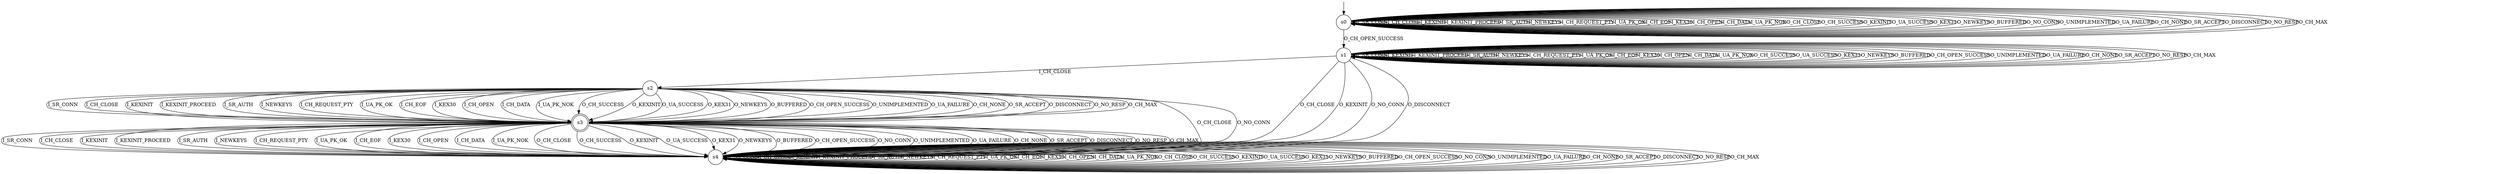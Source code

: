 digraph g {

	s0 [shape="circle" label="s0"];
	s1 [shape="circle" label="s1"];
	s2 [shape="circle" label="s2"];
	s3 [shape="doublecircle" label="s3"];
	s4 [shape="circle" label="s4"];
	s0 -> s0 [label="I_SR_CONN"];
	s0 -> s0 [label="I_CH_CLOSE"];
	s0 -> s0 [label="I_KEXINIT"];
	s0 -> s0 [label="I_KEXINIT_PROCEED"];
	s0 -> s0 [label="I_SR_AUTH"];
	s0 -> s0 [label="I_NEWKEYS"];
	s0 -> s0 [label="I_CH_REQUEST_PTY"];
	s0 -> s0 [label="I_UA_PK_OK"];
	s0 -> s0 [label="I_CH_EOF"];
	s0 -> s0 [label="I_KEX30"];
	s0 -> s0 [label="I_CH_OPEN"];
	s0 -> s0 [label="I_CH_DATA"];
	s0 -> s0 [label="I_UA_PK_NOK"];
	s0 -> s0 [label="O_CH_CLOSE"];
	s0 -> s0 [label="O_CH_SUCCESS"];
	s0 -> s0 [label="O_KEXINIT"];
	s0 -> s0 [label="O_UA_SUCCESS"];
	s0 -> s0 [label="O_KEX31"];
	s0 -> s0 [label="O_NEWKEYS"];
	s0 -> s0 [label="O_BUFFERED"];
	s0 -> s1 [label="O_CH_OPEN_SUCCESS"];
	s0 -> s0 [label="O_NO_CONN"];
	s0 -> s0 [label="O_UNIMPLEMENTED"];
	s0 -> s0 [label="O_UA_FAILURE"];
	s0 -> s0 [label="O_CH_NONE"];
	s0 -> s0 [label="O_SR_ACCEPT"];
	s0 -> s0 [label="O_DISCONNECT"];
	s0 -> s0 [label="O_NO_RESP"];
	s0 -> s0 [label="O_CH_MAX"];
	s1 -> s1 [label="I_SR_CONN"];
	s1 -> s2 [label="I_CH_CLOSE"];
	s1 -> s1 [label="I_KEXINIT"];
	s1 -> s1 [label="I_KEXINIT_PROCEED"];
	s1 -> s1 [label="I_SR_AUTH"];
	s1 -> s1 [label="I_NEWKEYS"];
	s1 -> s1 [label="I_CH_REQUEST_PTY"];
	s1 -> s1 [label="I_UA_PK_OK"];
	s1 -> s1 [label="I_CH_EOF"];
	s1 -> s1 [label="I_KEX30"];
	s1 -> s1 [label="I_CH_OPEN"];
	s1 -> s1 [label="I_CH_DATA"];
	s1 -> s1 [label="I_UA_PK_NOK"];
	s1 -> s4 [label="O_CH_CLOSE"];
	s1 -> s1 [label="O_CH_SUCCESS"];
	s1 -> s4 [label="O_KEXINIT"];
	s1 -> s1 [label="O_UA_SUCCESS"];
	s1 -> s1 [label="O_KEX31"];
	s1 -> s1 [label="O_NEWKEYS"];
	s1 -> s1 [label="O_BUFFERED"];
	s1 -> s1 [label="O_CH_OPEN_SUCCESS"];
	s1 -> s4 [label="O_NO_CONN"];
	s1 -> s1 [label="O_UNIMPLEMENTED"];
	s1 -> s1 [label="O_UA_FAILURE"];
	s1 -> s1 [label="O_CH_NONE"];
	s1 -> s1 [label="O_SR_ACCEPT"];
	s1 -> s4 [label="O_DISCONNECT"];
	s1 -> s1 [label="O_NO_RESP"];
	s1 -> s1 [label="O_CH_MAX"];
	s2 -> s3 [label="I_SR_CONN"];
	s2 -> s3 [label="I_CH_CLOSE"];
	s2 -> s3 [label="I_KEXINIT"];
	s2 -> s3 [label="I_KEXINIT_PROCEED"];
	s2 -> s3 [label="I_SR_AUTH"];
	s2 -> s3 [label="I_NEWKEYS"];
	s2 -> s3 [label="I_CH_REQUEST_PTY"];
	s2 -> s3 [label="I_UA_PK_OK"];
	s2 -> s3 [label="I_CH_EOF"];
	s2 -> s3 [label="I_KEX30"];
	s2 -> s3 [label="I_CH_OPEN"];
	s2 -> s3 [label="I_CH_DATA"];
	s2 -> s3 [label="I_UA_PK_NOK"];
	s2 -> s4 [label="O_CH_CLOSE"];
	s2 -> s3 [label="O_CH_SUCCESS"];
	s2 -> s3 [label="O_KEXINIT"];
	s2 -> s3 [label="O_UA_SUCCESS"];
	s2 -> s3 [label="O_KEX31"];
	s2 -> s3 [label="O_NEWKEYS"];
	s2 -> s3 [label="O_BUFFERED"];
	s2 -> s3 [label="O_CH_OPEN_SUCCESS"];
	s2 -> s4 [label="O_NO_CONN"];
	s2 -> s3 [label="O_UNIMPLEMENTED"];
	s2 -> s3 [label="O_UA_FAILURE"];
	s2 -> s3 [label="O_CH_NONE"];
	s2 -> s3 [label="O_SR_ACCEPT"];
	s2 -> s3 [label="O_DISCONNECT"];
	s2 -> s3 [label="O_NO_RESP"];
	s2 -> s3 [label="O_CH_MAX"];
	s3 -> s4 [label="I_SR_CONN"];
	s3 -> s4 [label="I_CH_CLOSE"];
	s3 -> s4 [label="I_KEXINIT"];
	s3 -> s4 [label="I_KEXINIT_PROCEED"];
	s3 -> s4 [label="I_SR_AUTH"];
	s3 -> s4 [label="I_NEWKEYS"];
	s3 -> s4 [label="I_CH_REQUEST_PTY"];
	s3 -> s4 [label="I_UA_PK_OK"];
	s3 -> s4 [label="I_CH_EOF"];
	s3 -> s4 [label="I_KEX30"];
	s3 -> s4 [label="I_CH_OPEN"];
	s3 -> s4 [label="I_CH_DATA"];
	s3 -> s4 [label="I_UA_PK_NOK"];
	s3 -> s4 [label="O_CH_CLOSE"];
	s3 -> s4 [label="O_CH_SUCCESS"];
	s3 -> s4 [label="O_KEXINIT"];
	s3 -> s4 [label="O_UA_SUCCESS"];
	s3 -> s4 [label="O_KEX31"];
	s3 -> s4 [label="O_NEWKEYS"];
	s3 -> s4 [label="O_BUFFERED"];
	s3 -> s4 [label="O_CH_OPEN_SUCCESS"];
	s3 -> s4 [label="O_NO_CONN"];
	s3 -> s4 [label="O_UNIMPLEMENTED"];
	s3 -> s4 [label="O_UA_FAILURE"];
	s3 -> s4 [label="O_CH_NONE"];
	s3 -> s4 [label="O_SR_ACCEPT"];
	s3 -> s4 [label="O_DISCONNECT"];
	s3 -> s4 [label="O_NO_RESP"];
	s3 -> s4 [label="O_CH_MAX"];
	s4 -> s4 [label="I_SR_CONN"];
	s4 -> s4 [label="I_CH_CLOSE"];
	s4 -> s4 [label="I_KEXINIT"];
	s4 -> s4 [label="I_KEXINIT_PROCEED"];
	s4 -> s4 [label="I_SR_AUTH"];
	s4 -> s4 [label="I_NEWKEYS"];
	s4 -> s4 [label="I_CH_REQUEST_PTY"];
	s4 -> s4 [label="I_UA_PK_OK"];
	s4 -> s4 [label="I_CH_EOF"];
	s4 -> s4 [label="I_KEX30"];
	s4 -> s4 [label="I_CH_OPEN"];
	s4 -> s4 [label="I_CH_DATA"];
	s4 -> s4 [label="I_UA_PK_NOK"];
	s4 -> s4 [label="O_CH_CLOSE"];
	s4 -> s4 [label="O_CH_SUCCESS"];
	s4 -> s4 [label="O_KEXINIT"];
	s4 -> s4 [label="O_UA_SUCCESS"];
	s4 -> s4 [label="O_KEX31"];
	s4 -> s4 [label="O_NEWKEYS"];
	s4 -> s4 [label="O_BUFFERED"];
	s4 -> s4 [label="O_CH_OPEN_SUCCESS"];
	s4 -> s4 [label="O_NO_CONN"];
	s4 -> s4 [label="O_UNIMPLEMENTED"];
	s4 -> s4 [label="O_UA_FAILURE"];
	s4 -> s4 [label="O_CH_NONE"];
	s4 -> s4 [label="O_SR_ACCEPT"];
	s4 -> s4 [label="O_DISCONNECT"];
	s4 -> s4 [label="O_NO_RESP"];
	s4 -> s4 [label="O_CH_MAX"];

__start0 [label="" shape="none" width="0" height="0"];
__start0 -> s0;

}

